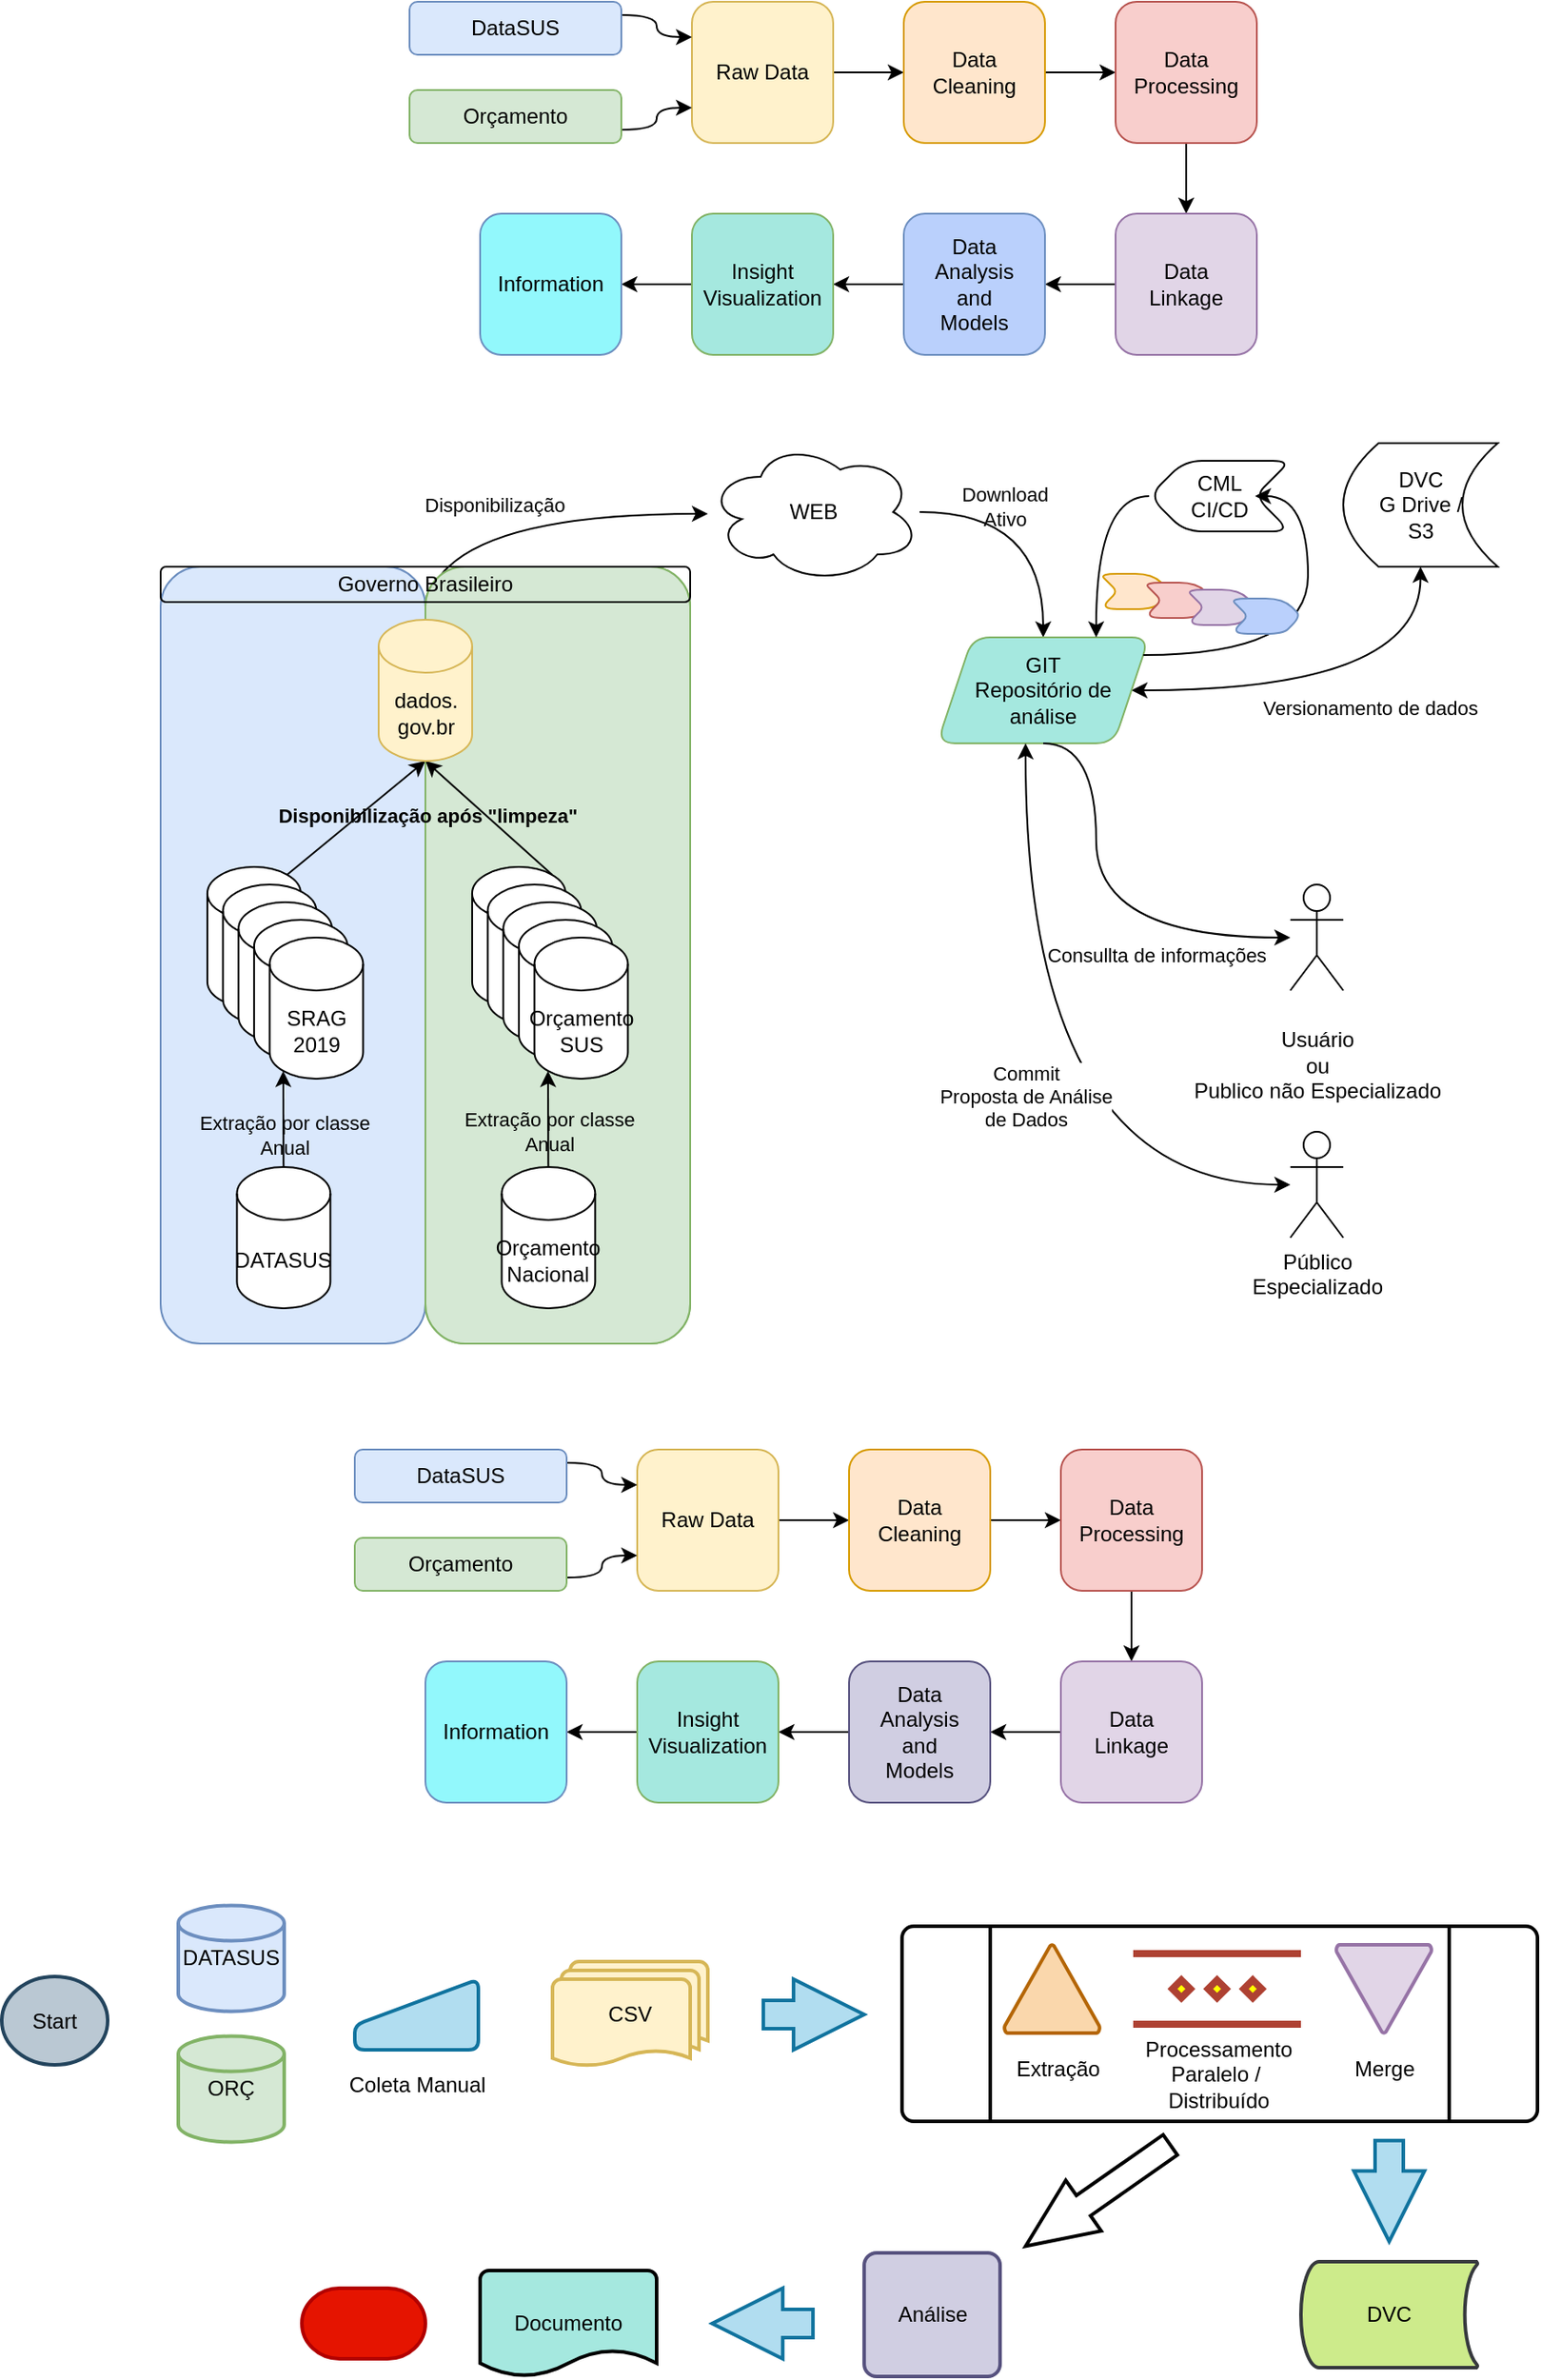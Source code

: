 <mxfile version="14.3.1" type="github">
  <diagram id="cR6eM57TjAWOwceu9IVB" name="Page-1">
    <mxGraphModel dx="1941" dy="727" grid="1" gridSize="10" guides="1" tooltips="1" connect="1" arrows="1" fold="1" page="1" pageScale="1" pageWidth="827" pageHeight="1169" math="0" shadow="0">
      <root>
        <mxCell id="0" />
        <mxCell id="1" parent="0" />
        <mxCell id="pJNdu7DWpGGxyWSst-UV-15" style="edgeStyle=orthogonalEdgeStyle;orthogonalLoop=1;jettySize=auto;html=1;exitX=1;exitY=0.5;exitDx=0;exitDy=0;entryX=0;entryY=0.5;entryDx=0;entryDy=0;curved=1;" parent="1" source="pJNdu7DWpGGxyWSst-UV-1" target="pJNdu7DWpGGxyWSst-UV-2" edge="1">
          <mxGeometry relative="1" as="geometry" />
        </mxCell>
        <mxCell id="pJNdu7DWpGGxyWSst-UV-1" value="Raw Data" style="whiteSpace=wrap;html=1;aspect=fixed;fillColor=#fff2cc;strokeColor=#d6b656;rounded=1;" parent="1" vertex="1">
          <mxGeometry x="341" y="40" width="80" height="80" as="geometry" />
        </mxCell>
        <mxCell id="pJNdu7DWpGGxyWSst-UV-16" style="edgeStyle=orthogonalEdgeStyle;orthogonalLoop=1;jettySize=auto;html=1;exitX=1;exitY=0.5;exitDx=0;exitDy=0;entryX=0;entryY=0.5;entryDx=0;entryDy=0;curved=1;" parent="1" source="pJNdu7DWpGGxyWSst-UV-2" target="pJNdu7DWpGGxyWSst-UV-3" edge="1">
          <mxGeometry relative="1" as="geometry" />
        </mxCell>
        <mxCell id="pJNdu7DWpGGxyWSst-UV-2" value="Data&lt;br&gt;Cleaning" style="whiteSpace=wrap;html=1;aspect=fixed;fillColor=#ffe6cc;strokeColor=#d79b00;rounded=1;" parent="1" vertex="1">
          <mxGeometry x="461" y="40" width="80" height="80" as="geometry" />
        </mxCell>
        <mxCell id="pJNdu7DWpGGxyWSst-UV-17" style="edgeStyle=orthogonalEdgeStyle;orthogonalLoop=1;jettySize=auto;html=1;exitX=0.5;exitY=1;exitDx=0;exitDy=0;entryX=0.5;entryY=0;entryDx=0;entryDy=0;curved=1;" parent="1" source="pJNdu7DWpGGxyWSst-UV-3" target="pJNdu7DWpGGxyWSst-UV-4" edge="1">
          <mxGeometry relative="1" as="geometry" />
        </mxCell>
        <mxCell id="pJNdu7DWpGGxyWSst-UV-3" value="Data&lt;br&gt;Processing" style="whiteSpace=wrap;html=1;aspect=fixed;fillColor=#f8cecc;strokeColor=#b85450;rounded=1;" parent="1" vertex="1">
          <mxGeometry x="581" y="40" width="80" height="80" as="geometry" />
        </mxCell>
        <mxCell id="pJNdu7DWpGGxyWSst-UV-18" style="edgeStyle=orthogonalEdgeStyle;orthogonalLoop=1;jettySize=auto;html=1;exitX=0;exitY=0.5;exitDx=0;exitDy=0;entryX=1;entryY=0.5;entryDx=0;entryDy=0;curved=1;" parent="1" source="pJNdu7DWpGGxyWSst-UV-4" target="pJNdu7DWpGGxyWSst-UV-5" edge="1">
          <mxGeometry relative="1" as="geometry" />
        </mxCell>
        <mxCell id="pJNdu7DWpGGxyWSst-UV-4" value="Data&lt;br&gt;Linkage" style="whiteSpace=wrap;html=1;aspect=fixed;fillColor=#e1d5e7;strokeColor=#9673a6;rounded=1;" parent="1" vertex="1">
          <mxGeometry x="581" y="160" width="80" height="80" as="geometry" />
        </mxCell>
        <mxCell id="pJNdu7DWpGGxyWSst-UV-19" style="edgeStyle=orthogonalEdgeStyle;orthogonalLoop=1;jettySize=auto;html=1;exitX=0;exitY=0.5;exitDx=0;exitDy=0;entryX=1;entryY=0.5;entryDx=0;entryDy=0;curved=1;" parent="1" source="pJNdu7DWpGGxyWSst-UV-5" target="pJNdu7DWpGGxyWSst-UV-6" edge="1">
          <mxGeometry relative="1" as="geometry" />
        </mxCell>
        <mxCell id="pJNdu7DWpGGxyWSst-UV-5" value="Data&lt;br&gt;Analysis&lt;br&gt;and&lt;br&gt;Models" style="whiteSpace=wrap;html=1;aspect=fixed;strokeColor=#6c8ebf;fillColor=#BAD0FC;rounded=1;" parent="1" vertex="1">
          <mxGeometry x="461" y="160" width="80" height="80" as="geometry" />
        </mxCell>
        <mxCell id="pJNdu7DWpGGxyWSst-UV-20" style="edgeStyle=orthogonalEdgeStyle;orthogonalLoop=1;jettySize=auto;html=1;exitX=0;exitY=0.5;exitDx=0;exitDy=0;entryX=1;entryY=0.5;entryDx=0;entryDy=0;curved=1;" parent="1" source="pJNdu7DWpGGxyWSst-UV-6" target="pJNdu7DWpGGxyWSst-UV-7" edge="1">
          <mxGeometry relative="1" as="geometry" />
        </mxCell>
        <mxCell id="pJNdu7DWpGGxyWSst-UV-6" value="Insight&lt;br&gt;Visualization" style="whiteSpace=wrap;html=1;aspect=fixed;strokeColor=#82b366;fillColor=#A5E8DF;rounded=1;" parent="1" vertex="1">
          <mxGeometry x="341" y="160" width="80" height="80" as="geometry" />
        </mxCell>
        <mxCell id="pJNdu7DWpGGxyWSst-UV-7" value="Information" style="whiteSpace=wrap;html=1;aspect=fixed;strokeColor=#6c8ebf;fillColor=#92F8FC;rounded=1;" parent="1" vertex="1">
          <mxGeometry x="221" y="160" width="80" height="80" as="geometry" />
        </mxCell>
        <mxCell id="pJNdu7DWpGGxyWSst-UV-11" style="edgeStyle=orthogonalEdgeStyle;orthogonalLoop=1;jettySize=auto;html=1;exitX=1;exitY=0.25;exitDx=0;exitDy=0;entryX=0;entryY=0.25;entryDx=0;entryDy=0;curved=1;" parent="1" source="pJNdu7DWpGGxyWSst-UV-8" target="pJNdu7DWpGGxyWSst-UV-1" edge="1">
          <mxGeometry relative="1" as="geometry" />
        </mxCell>
        <mxCell id="pJNdu7DWpGGxyWSst-UV-8" value="DataSUS" style="whiteSpace=wrap;html=1;fillColor=#dae8fc;strokeColor=#6c8ebf;rounded=1;" parent="1" vertex="1">
          <mxGeometry x="181" y="40" width="120" height="30" as="geometry" />
        </mxCell>
        <mxCell id="pJNdu7DWpGGxyWSst-UV-14" style="edgeStyle=orthogonalEdgeStyle;orthogonalLoop=1;jettySize=auto;html=1;exitX=1;exitY=0.75;exitDx=0;exitDy=0;entryX=0;entryY=0.75;entryDx=0;entryDy=0;curved=1;" parent="1" source="pJNdu7DWpGGxyWSst-UV-9" target="pJNdu7DWpGGxyWSst-UV-1" edge="1">
          <mxGeometry relative="1" as="geometry" />
        </mxCell>
        <mxCell id="pJNdu7DWpGGxyWSst-UV-9" value="Orçamento" style="whiteSpace=wrap;html=1;fillColor=#d5e8d4;strokeColor=#82b366;rounded=1;" parent="1" vertex="1">
          <mxGeometry x="181" y="90" width="120" height="30" as="geometry" />
        </mxCell>
        <mxCell id="KzeTMVzZflad72ISr7Ri-3" value="" style="edgeStyle=orthogonalEdgeStyle;orthogonalLoop=1;jettySize=auto;html=1;curved=1;" edge="1" parent="1" source="KzeTMVzZflad72ISr7Ri-1" target="KzeTMVzZflad72ISr7Ri-2">
          <mxGeometry relative="1" as="geometry">
            <Array as="points">
              <mxPoint x="190" y="330" />
            </Array>
          </mxGeometry>
        </mxCell>
        <mxCell id="KzeTMVzZflad72ISr7Ri-45" value="Disponibilização" style="edgeLabel;html=1;align=center;verticalAlign=middle;resizable=0;points=[];rounded=1;" vertex="1" connectable="0" parent="KzeTMVzZflad72ISr7Ri-3">
          <mxGeometry x="-0.105" y="5" relative="1" as="geometry">
            <mxPoint as="offset" />
          </mxGeometry>
        </mxCell>
        <mxCell id="KzeTMVzZflad72ISr7Ri-26" style="edgeStyle=orthogonalEdgeStyle;orthogonalLoop=1;jettySize=auto;html=1;curved=1;" edge="1" parent="1" source="KzeTMVzZflad72ISr7Ri-2" target="KzeTMVzZflad72ISr7Ri-25">
          <mxGeometry relative="1" as="geometry" />
        </mxCell>
        <mxCell id="KzeTMVzZflad72ISr7Ri-29" value="Download&lt;br&gt;Ativo" style="edgeLabel;html=1;align=center;verticalAlign=middle;resizable=0;points=[];labelBackgroundColor=none;rounded=1;" vertex="1" connectable="0" parent="KzeTMVzZflad72ISr7Ri-26">
          <mxGeometry x="-0.325" y="3" relative="1" as="geometry">
            <mxPoint as="offset" />
          </mxGeometry>
        </mxCell>
        <mxCell id="KzeTMVzZflad72ISr7Ri-2" value="WEB" style="ellipse;shape=cloud;whiteSpace=wrap;html=1;rounded=1;" vertex="1" parent="1">
          <mxGeometry x="350" y="289" width="120" height="80" as="geometry" />
        </mxCell>
        <mxCell id="KzeTMVzZflad72ISr7Ri-24" value="DVC&lt;br&gt;G Drive /&lt;br&gt;S3" style="shape=dataStorage;whiteSpace=wrap;html=1;fixedSize=1;strokeColor=#000000;fillColor=none;rounded=1;" vertex="1" parent="1">
          <mxGeometry x="710" y="290" width="87.5" height="70" as="geometry" />
        </mxCell>
        <mxCell id="KzeTMVzZflad72ISr7Ri-27" style="edgeStyle=orthogonalEdgeStyle;orthogonalLoop=1;jettySize=auto;html=1;entryX=0.5;entryY=1;entryDx=0;entryDy=0;startArrow=classic;startFill=1;curved=1;" edge="1" parent="1" source="KzeTMVzZflad72ISr7Ri-25" target="KzeTMVzZflad72ISr7Ri-24">
          <mxGeometry relative="1" as="geometry" />
        </mxCell>
        <mxCell id="KzeTMVzZflad72ISr7Ri-28" value="Versionamento de dados" style="edgeLabel;html=1;align=center;verticalAlign=middle;resizable=0;points=[];rounded=1;" vertex="1" connectable="0" parent="KzeTMVzZflad72ISr7Ri-27">
          <mxGeometry x="-0.043" y="3" relative="1" as="geometry">
            <mxPoint x="23" y="13" as="offset" />
          </mxGeometry>
        </mxCell>
        <mxCell id="KzeTMVzZflad72ISr7Ri-25" value="GIT&lt;br&gt;Repositório de análise" style="shape=parallelogram;perimeter=parallelogramPerimeter;whiteSpace=wrap;html=1;fixedSize=1;strokeColor=#82B366;fillColor=#A5E8DF;rounded=1;" vertex="1" parent="1">
          <mxGeometry x="480" y="400" width="120" height="60" as="geometry" />
        </mxCell>
        <mxCell id="KzeTMVzZflad72ISr7Ri-32" value="Consullta de informações" style="edgeStyle=orthogonalEdgeStyle;orthogonalLoop=1;jettySize=auto;html=1;entryX=0.5;entryY=1;entryDx=0;entryDy=0;startArrow=classic;startFill=1;endArrow=none;endFill=0;curved=1;" edge="1" parent="1" source="KzeTMVzZflad72ISr7Ri-30" target="KzeTMVzZflad72ISr7Ri-25">
          <mxGeometry x="-0.391" y="10" relative="1" as="geometry">
            <Array as="points">
              <mxPoint x="570" y="570" />
              <mxPoint x="570" y="460" />
            </Array>
            <mxPoint as="offset" />
          </mxGeometry>
        </mxCell>
        <mxCell id="KzeTMVzZflad72ISr7Ri-30" value="&lt;br&gt;Usuário&lt;br&gt;ou&lt;br&gt;Publico não Especializado" style="shape=umlActor;verticalLabelPosition=bottom;verticalAlign=top;html=1;outlineConnect=0;strokeColor=#000000;fillColor=none;rounded=1;" vertex="1" parent="1">
          <mxGeometry x="680" y="540" width="30" height="60" as="geometry" />
        </mxCell>
        <mxCell id="KzeTMVzZflad72ISr7Ri-35" value="Commit&lt;br&gt;Proposta de Análise&lt;br&gt;de Dados" style="edgeStyle=orthogonalEdgeStyle;orthogonalLoop=1;jettySize=auto;html=1;startArrow=classic;startFill=1;curved=1;" edge="1" parent="1" source="KzeTMVzZflad72ISr7Ri-31" target="KzeTMVzZflad72ISr7Ri-25">
          <mxGeometry relative="1" as="geometry">
            <Array as="points">
              <mxPoint x="530" y="710" />
            </Array>
          </mxGeometry>
        </mxCell>
        <mxCell id="KzeTMVzZflad72ISr7Ri-31" value="Público&lt;br&gt;Especializado" style="shape=umlActor;verticalLabelPosition=bottom;verticalAlign=top;html=1;outlineConnect=0;strokeColor=#000000;fillColor=none;rounded=1;" vertex="1" parent="1">
          <mxGeometry x="680" y="680" width="30" height="60" as="geometry" />
        </mxCell>
        <mxCell id="KzeTMVzZflad72ISr7Ri-37" style="edgeStyle=orthogonalEdgeStyle;orthogonalLoop=1;jettySize=auto;html=1;entryX=0.75;entryY=0;entryDx=0;entryDy=0;startArrow=none;startFill=0;curved=1;" edge="1" parent="1" source="KzeTMVzZflad72ISr7Ri-38" target="KzeTMVzZflad72ISr7Ri-25">
          <mxGeometry relative="1" as="geometry">
            <Array as="points">
              <mxPoint x="570" y="320" />
            </Array>
          </mxGeometry>
        </mxCell>
        <mxCell id="KzeTMVzZflad72ISr7Ri-38" value="CML&lt;br&gt;CI/CD" style="shape=step;perimeter=stepPerimeter;whiteSpace=wrap;html=1;fixedSize=1;strokeColor=#000000;fillColor=none;flipH=1;rounded=1;" vertex="1" parent="1">
          <mxGeometry x="600" y="300" width="80" height="40" as="geometry" />
        </mxCell>
        <mxCell id="KzeTMVzZflad72ISr7Ri-39" style="edgeStyle=orthogonalEdgeStyle;orthogonalLoop=1;jettySize=auto;html=1;startArrow=none;startFill=0;entryX=1;entryY=0.5;entryDx=0;entryDy=0;curved=1;" edge="1" parent="1" source="KzeTMVzZflad72ISr7Ri-25" target="KzeTMVzZflad72ISr7Ri-38">
          <mxGeometry relative="1" as="geometry">
            <mxPoint x="596.667" y="410" as="sourcePoint" />
            <mxPoint x="680" y="320" as="targetPoint" />
            <Array as="points">
              <mxPoint x="690" y="410" />
              <mxPoint x="690" y="320" />
            </Array>
          </mxGeometry>
        </mxCell>
        <mxCell id="KzeTMVzZflad72ISr7Ri-40" value="" style="shape=step;perimeter=stepPerimeter;whiteSpace=wrap;html=1;fixedSize=1;strokeColor=#d79b00;fillColor=#ffe6cc;size=10;rounded=1;" vertex="1" parent="1">
          <mxGeometry x="572" y="364" width="40" height="20" as="geometry" />
        </mxCell>
        <mxCell id="KzeTMVzZflad72ISr7Ri-42" value="" style="shape=step;perimeter=stepPerimeter;whiteSpace=wrap;html=1;fixedSize=1;strokeColor=#b85450;fillColor=#f8cecc;size=10;rounded=1;" vertex="1" parent="1">
          <mxGeometry x="597" y="369" width="40" height="20" as="geometry" />
        </mxCell>
        <mxCell id="KzeTMVzZflad72ISr7Ri-43" value="" style="shape=step;perimeter=stepPerimeter;whiteSpace=wrap;html=1;fixedSize=1;strokeColor=#9673a6;fillColor=#e1d5e7;size=10;rounded=1;" vertex="1" parent="1">
          <mxGeometry x="621" y="373" width="40" height="20" as="geometry" />
        </mxCell>
        <mxCell id="KzeTMVzZflad72ISr7Ri-44" value="" style="shape=step;perimeter=stepPerimeter;whiteSpace=wrap;html=1;fixedSize=1;size=10;strokeColor=#6C8EBF;fillColor=#BAD0FC;rounded=1;" vertex="1" parent="1">
          <mxGeometry x="646" y="378" width="40" height="20" as="geometry" />
        </mxCell>
        <mxCell id="KzeTMVzZflad72ISr7Ri-75" value="" style="group;rounded=1;" vertex="1" connectable="0" parent="1">
          <mxGeometry x="40" y="360" width="300" height="440" as="geometry" />
        </mxCell>
        <mxCell id="KzeTMVzZflad72ISr7Ri-22" value="" style="whiteSpace=wrap;html=1;fillColor=#dae8fc;strokeColor=#6c8ebf;rounded=1;" vertex="1" parent="KzeTMVzZflad72ISr7Ri-75">
          <mxGeometry width="150" height="440" as="geometry" />
        </mxCell>
        <mxCell id="KzeTMVzZflad72ISr7Ri-6" value="DATASUS" style="shape=cylinder3;whiteSpace=wrap;html=1;boundedLbl=1;backgroundOutline=1;size=15;rounded=1;" vertex="1" parent="KzeTMVzZflad72ISr7Ri-75">
          <mxGeometry x="43.235" y="340" width="52.941" height="80" as="geometry" />
        </mxCell>
        <mxCell id="KzeTMVzZflad72ISr7Ri-15" value="" style="group;rounded=1;" vertex="1" connectable="0" parent="KzeTMVzZflad72ISr7Ri-75">
          <mxGeometry x="26.471" y="170" width="88.235" height="120" as="geometry" />
        </mxCell>
        <mxCell id="KzeTMVzZflad72ISr7Ri-4" value="SARG" style="shape=cylinder3;whiteSpace=wrap;html=1;boundedLbl=1;backgroundOutline=1;size=15;rounded=1;" vertex="1" parent="KzeTMVzZflad72ISr7Ri-15">
          <mxGeometry width="52.941" height="80" as="geometry" />
        </mxCell>
        <mxCell id="KzeTMVzZflad72ISr7Ri-8" value="SARG" style="shape=cylinder3;whiteSpace=wrap;html=1;boundedLbl=1;backgroundOutline=1;size=15;rounded=1;" vertex="1" parent="KzeTMVzZflad72ISr7Ri-15">
          <mxGeometry x="8.824" y="10" width="52.941" height="80" as="geometry" />
        </mxCell>
        <mxCell id="KzeTMVzZflad72ISr7Ri-9" value="SARG" style="shape=cylinder3;whiteSpace=wrap;html=1;boundedLbl=1;backgroundOutline=1;size=15;rounded=1;" vertex="1" parent="KzeTMVzZflad72ISr7Ri-15">
          <mxGeometry x="17.647" y="20" width="52.941" height="80" as="geometry" />
        </mxCell>
        <mxCell id="KzeTMVzZflad72ISr7Ri-10" value="SARG" style="shape=cylinder3;whiteSpace=wrap;html=1;boundedLbl=1;backgroundOutline=1;size=15;rounded=1;" vertex="1" parent="KzeTMVzZflad72ISr7Ri-15">
          <mxGeometry x="26.471" y="30" width="52.941" height="80" as="geometry" />
        </mxCell>
        <mxCell id="KzeTMVzZflad72ISr7Ri-11" value="SRAG&lt;br&gt;2019" style="shape=cylinder3;whiteSpace=wrap;html=1;boundedLbl=1;backgroundOutline=1;size=15;rounded=1;" vertex="1" parent="KzeTMVzZflad72ISr7Ri-15">
          <mxGeometry x="35.294" y="40" width="52.941" height="80" as="geometry" />
        </mxCell>
        <mxCell id="KzeTMVzZflad72ISr7Ri-19" style="edgeStyle=orthogonalEdgeStyle;orthogonalLoop=1;jettySize=auto;html=1;entryX=0.145;entryY=1;entryDx=0;entryDy=-4.35;entryPerimeter=0;curved=1;" edge="1" parent="KzeTMVzZflad72ISr7Ri-75" source="KzeTMVzZflad72ISr7Ri-6" target="KzeTMVzZflad72ISr7Ri-11">
          <mxGeometry relative="1" as="geometry" />
        </mxCell>
        <mxCell id="KzeTMVzZflad72ISr7Ri-20" value="Extração por classe&lt;br&gt;Anual" style="edgeLabel;html=1;align=center;verticalAlign=middle;resizable=0;points=[];labelBackgroundColor=none;rounded=1;" vertex="1" connectable="0" parent="KzeTMVzZflad72ISr7Ri-19">
          <mxGeometry x="0.102" relative="1" as="geometry">
            <mxPoint x="0.3" y="11.53" as="offset" />
          </mxGeometry>
        </mxCell>
        <mxCell id="KzeTMVzZflad72ISr7Ri-17" value="" style="endArrow=classic;html=1;entryX=0.5;entryY=1;entryDx=0;entryDy=0;entryPerimeter=0;exitX=0.855;exitY=0;exitDx=0;exitDy=4.35;exitPerimeter=0;curved=1;" edge="1" parent="KzeTMVzZflad72ISr7Ri-75" source="KzeTMVzZflad72ISr7Ri-4" target="KzeTMVzZflad72ISr7Ri-1">
          <mxGeometry width="50" height="50" relative="1" as="geometry">
            <mxPoint x="132.353" y="150" as="sourcePoint" />
            <mxPoint x="114.706" y="120" as="targetPoint" />
          </mxGeometry>
        </mxCell>
        <mxCell id="KzeTMVzZflad72ISr7Ri-74" value="" style="group;fillColor=#d5e8d4;strokeColor=#82b366;rounded=1;" vertex="1" connectable="0" parent="KzeTMVzZflad72ISr7Ri-75">
          <mxGeometry x="150" width="150" height="440" as="geometry" />
        </mxCell>
        <mxCell id="KzeTMVzZflad72ISr7Ri-60" value="" style="whiteSpace=wrap;html=1;fillColor=#d5e8d4;strokeColor=#82b366;rounded=1;" vertex="1" parent="KzeTMVzZflad72ISr7Ri-74">
          <mxGeometry width="150" height="440" as="geometry" />
        </mxCell>
        <mxCell id="KzeTMVzZflad72ISr7Ri-64" value="Orçamento&lt;br&gt;Nacional" style="shape=cylinder3;whiteSpace=wrap;html=1;boundedLbl=1;backgroundOutline=1;size=15;rounded=1;" vertex="1" parent="KzeTMVzZflad72ISr7Ri-74">
          <mxGeometry x="43.235" y="340" width="52.941" height="80" as="geometry" />
        </mxCell>
        <mxCell id="KzeTMVzZflad72ISr7Ri-65" value="" style="group;rounded=1;" vertex="1" connectable="0" parent="KzeTMVzZflad72ISr7Ri-74">
          <mxGeometry x="26.471" y="170" width="88.235" height="120" as="geometry" />
        </mxCell>
        <mxCell id="KzeTMVzZflad72ISr7Ri-66" value="SARG" style="shape=cylinder3;whiteSpace=wrap;html=1;boundedLbl=1;backgroundOutline=1;size=15;rounded=1;" vertex="1" parent="KzeTMVzZflad72ISr7Ri-65">
          <mxGeometry width="52.941" height="80" as="geometry" />
        </mxCell>
        <mxCell id="KzeTMVzZflad72ISr7Ri-67" value="SARG" style="shape=cylinder3;whiteSpace=wrap;html=1;boundedLbl=1;backgroundOutline=1;size=15;rounded=1;" vertex="1" parent="KzeTMVzZflad72ISr7Ri-65">
          <mxGeometry x="8.824" y="10" width="52.941" height="80" as="geometry" />
        </mxCell>
        <mxCell id="KzeTMVzZflad72ISr7Ri-68" value="SARG" style="shape=cylinder3;whiteSpace=wrap;html=1;boundedLbl=1;backgroundOutline=1;size=15;rounded=1;" vertex="1" parent="KzeTMVzZflad72ISr7Ri-65">
          <mxGeometry x="17.647" y="20" width="52.941" height="80" as="geometry" />
        </mxCell>
        <mxCell id="KzeTMVzZflad72ISr7Ri-69" value="SARG" style="shape=cylinder3;whiteSpace=wrap;html=1;boundedLbl=1;backgroundOutline=1;size=15;rounded=1;" vertex="1" parent="KzeTMVzZflad72ISr7Ri-65">
          <mxGeometry x="26.471" y="30" width="52.941" height="80" as="geometry" />
        </mxCell>
        <mxCell id="KzeTMVzZflad72ISr7Ri-70" value="Orçamento&lt;br&gt;SUS" style="shape=cylinder3;whiteSpace=wrap;html=1;boundedLbl=1;backgroundOutline=1;size=15;rounded=1;" vertex="1" parent="KzeTMVzZflad72ISr7Ri-65">
          <mxGeometry x="35.294" y="40" width="52.941" height="80" as="geometry" />
        </mxCell>
        <mxCell id="KzeTMVzZflad72ISr7Ri-62" style="edgeStyle=orthogonalEdgeStyle;orthogonalLoop=1;jettySize=auto;html=1;entryX=0.145;entryY=1;entryDx=0;entryDy=-4.35;entryPerimeter=0;curved=1;" edge="1" parent="KzeTMVzZflad72ISr7Ri-74" source="KzeTMVzZflad72ISr7Ri-64" target="KzeTMVzZflad72ISr7Ri-70">
          <mxGeometry relative="1" as="geometry" />
        </mxCell>
        <mxCell id="KzeTMVzZflad72ISr7Ri-63" value="Extração por classe&lt;br&gt;Anual" style="edgeLabel;html=1;align=center;verticalAlign=middle;resizable=0;points=[];labelBackgroundColor=none;rounded=1;" vertex="1" connectable="0" parent="KzeTMVzZflad72ISr7Ri-62">
          <mxGeometry x="0.102" relative="1" as="geometry">
            <mxPoint x="0.33" y="9.67" as="offset" />
          </mxGeometry>
        </mxCell>
        <mxCell id="KzeTMVzZflad72ISr7Ri-71" value="" style="endArrow=classic;html=1;entryX=0.5;entryY=1;entryDx=0;entryDy=0;entryPerimeter=0;exitX=0.855;exitY=0;exitDx=0;exitDy=4.35;exitPerimeter=0;curved=1;" edge="1" parent="KzeTMVzZflad72ISr7Ri-74" source="KzeTMVzZflad72ISr7Ri-66" target="KzeTMVzZflad72ISr7Ri-1">
          <mxGeometry width="50" height="50" relative="1" as="geometry">
            <mxPoint x="132.353" y="150" as="sourcePoint" />
            <mxPoint x="70.588" y="110" as="targetPoint" />
          </mxGeometry>
        </mxCell>
        <mxCell id="KzeTMVzZflad72ISr7Ri-76" value="&lt;span style=&quot;&quot;&gt;Disponibilização após &quot;limpeza&quot;&lt;/span&gt;" style="edgeLabel;html=1;align=center;verticalAlign=middle;resizable=0;points=[];labelBackgroundColor=none;fontStyle=1;rounded=1;" vertex="1" connectable="0" parent="KzeTMVzZflad72ISr7Ri-71">
          <mxGeometry x="0.084" y="2" relative="1" as="geometry">
            <mxPoint x="-31.32" y="-0.78" as="offset" />
          </mxGeometry>
        </mxCell>
        <mxCell id="KzeTMVzZflad72ISr7Ri-1" value="dados.&lt;br&gt;gov.br" style="shape=cylinder3;whiteSpace=wrap;html=1;boundedLbl=1;backgroundOutline=1;size=15;fillColor=#fff2cc;strokeColor=#d6b656;rounded=1;" vertex="1" parent="KzeTMVzZflad72ISr7Ri-74">
          <mxGeometry x="-26.471" y="30" width="52.941" height="80" as="geometry" />
        </mxCell>
        <mxCell id="KzeTMVzZflad72ISr7Ri-23" value="Governo Brasileiro" style="text;html=1;fillColor=none;align=center;verticalAlign=middle;whiteSpace=wrap;strokeColor=#000000;rounded=1;" vertex="1" parent="KzeTMVzZflad72ISr7Ri-75">
          <mxGeometry width="300" height="20" as="geometry" />
        </mxCell>
        <mxCell id="KzeTMVzZflad72ISr7Ri-77" style="edgeStyle=orthogonalEdgeStyle;orthogonalLoop=1;jettySize=auto;html=1;exitX=1;exitY=0.5;exitDx=0;exitDy=0;entryX=0;entryY=0.5;entryDx=0;entryDy=0;curved=1;" edge="1" parent="1" source="KzeTMVzZflad72ISr7Ri-78" target="KzeTMVzZflad72ISr7Ri-80">
          <mxGeometry relative="1" as="geometry" />
        </mxCell>
        <mxCell id="KzeTMVzZflad72ISr7Ri-78" value="Raw Data" style="whiteSpace=wrap;html=1;aspect=fixed;fillColor=#fff2cc;strokeColor=#d6b656;rounded=1;" vertex="1" parent="1">
          <mxGeometry x="310" y="860" width="80" height="80" as="geometry" />
        </mxCell>
        <mxCell id="KzeTMVzZflad72ISr7Ri-79" style="edgeStyle=orthogonalEdgeStyle;orthogonalLoop=1;jettySize=auto;html=1;exitX=1;exitY=0.5;exitDx=0;exitDy=0;entryX=0;entryY=0.5;entryDx=0;entryDy=0;curved=1;" edge="1" parent="1" source="KzeTMVzZflad72ISr7Ri-80" target="KzeTMVzZflad72ISr7Ri-82">
          <mxGeometry relative="1" as="geometry" />
        </mxCell>
        <mxCell id="KzeTMVzZflad72ISr7Ri-80" value="Data&lt;br&gt;Cleaning" style="whiteSpace=wrap;html=1;aspect=fixed;fillColor=#ffe6cc;strokeColor=#d79b00;rounded=1;" vertex="1" parent="1">
          <mxGeometry x="430" y="860" width="80" height="80" as="geometry" />
        </mxCell>
        <mxCell id="KzeTMVzZflad72ISr7Ri-81" style="edgeStyle=orthogonalEdgeStyle;orthogonalLoop=1;jettySize=auto;html=1;exitX=0.5;exitY=1;exitDx=0;exitDy=0;entryX=0.5;entryY=0;entryDx=0;entryDy=0;curved=1;" edge="1" parent="1" source="KzeTMVzZflad72ISr7Ri-82" target="KzeTMVzZflad72ISr7Ri-84">
          <mxGeometry relative="1" as="geometry" />
        </mxCell>
        <mxCell id="KzeTMVzZflad72ISr7Ri-82" value="Data&lt;br&gt;Processing" style="whiteSpace=wrap;html=1;aspect=fixed;fillColor=#f8cecc;strokeColor=#b85450;rounded=1;" vertex="1" parent="1">
          <mxGeometry x="550" y="860" width="80" height="80" as="geometry" />
        </mxCell>
        <mxCell id="KzeTMVzZflad72ISr7Ri-83" style="edgeStyle=orthogonalEdgeStyle;orthogonalLoop=1;jettySize=auto;html=1;exitX=0;exitY=0.5;exitDx=0;exitDy=0;entryX=1;entryY=0.5;entryDx=0;entryDy=0;curved=1;" edge="1" parent="1" source="KzeTMVzZflad72ISr7Ri-84" target="KzeTMVzZflad72ISr7Ri-86">
          <mxGeometry relative="1" as="geometry" />
        </mxCell>
        <mxCell id="KzeTMVzZflad72ISr7Ri-84" value="Data&lt;br&gt;Linkage" style="whiteSpace=wrap;html=1;aspect=fixed;fillColor=#e1d5e7;strokeColor=#9673a6;rounded=1;" vertex="1" parent="1">
          <mxGeometry x="550" y="980" width="80" height="80" as="geometry" />
        </mxCell>
        <mxCell id="KzeTMVzZflad72ISr7Ri-85" style="edgeStyle=orthogonalEdgeStyle;orthogonalLoop=1;jettySize=auto;html=1;exitX=0;exitY=0.5;exitDx=0;exitDy=0;entryX=1;entryY=0.5;entryDx=0;entryDy=0;curved=1;" edge="1" parent="1" source="KzeTMVzZflad72ISr7Ri-86" target="KzeTMVzZflad72ISr7Ri-88">
          <mxGeometry relative="1" as="geometry" />
        </mxCell>
        <mxCell id="KzeTMVzZflad72ISr7Ri-86" value="Data&lt;br&gt;Analysis&lt;br&gt;and&lt;br&gt;Models" style="whiteSpace=wrap;html=1;aspect=fixed;strokeColor=#56517e;fillColor=#d0cee2;rounded=1;" vertex="1" parent="1">
          <mxGeometry x="430" y="980" width="80" height="80" as="geometry" />
        </mxCell>
        <mxCell id="KzeTMVzZflad72ISr7Ri-87" style="edgeStyle=orthogonalEdgeStyle;orthogonalLoop=1;jettySize=auto;html=1;exitX=0;exitY=0.5;exitDx=0;exitDy=0;entryX=1;entryY=0.5;entryDx=0;entryDy=0;curved=1;" edge="1" parent="1" source="KzeTMVzZflad72ISr7Ri-88" target="KzeTMVzZflad72ISr7Ri-89">
          <mxGeometry relative="1" as="geometry" />
        </mxCell>
        <mxCell id="KzeTMVzZflad72ISr7Ri-88" value="Insight&lt;br&gt;Visualization" style="whiteSpace=wrap;html=1;aspect=fixed;strokeColor=#82b366;fillColor=#A5E8DF;rounded=1;" vertex="1" parent="1">
          <mxGeometry x="310" y="980" width="80" height="80" as="geometry" />
        </mxCell>
        <mxCell id="KzeTMVzZflad72ISr7Ri-89" value="Information" style="whiteSpace=wrap;html=1;aspect=fixed;strokeColor=#6c8ebf;fillColor=#92F8FC;rounded=1;" vertex="1" parent="1">
          <mxGeometry x="190" y="980" width="80" height="80" as="geometry" />
        </mxCell>
        <mxCell id="KzeTMVzZflad72ISr7Ri-90" style="edgeStyle=orthogonalEdgeStyle;orthogonalLoop=1;jettySize=auto;html=1;exitX=1;exitY=0.25;exitDx=0;exitDy=0;entryX=0;entryY=0.25;entryDx=0;entryDy=0;curved=1;" edge="1" parent="1" source="KzeTMVzZflad72ISr7Ri-91" target="KzeTMVzZflad72ISr7Ri-78">
          <mxGeometry relative="1" as="geometry" />
        </mxCell>
        <mxCell id="KzeTMVzZflad72ISr7Ri-91" value="DataSUS" style="whiteSpace=wrap;html=1;fillColor=#dae8fc;strokeColor=#6c8ebf;rounded=1;" vertex="1" parent="1">
          <mxGeometry x="150" y="860" width="120" height="30" as="geometry" />
        </mxCell>
        <mxCell id="KzeTMVzZflad72ISr7Ri-92" style="edgeStyle=orthogonalEdgeStyle;orthogonalLoop=1;jettySize=auto;html=1;exitX=1;exitY=0.75;exitDx=0;exitDy=0;entryX=0;entryY=0.75;entryDx=0;entryDy=0;curved=1;" edge="1" parent="1" source="KzeTMVzZflad72ISr7Ri-93" target="KzeTMVzZflad72ISr7Ri-78">
          <mxGeometry relative="1" as="geometry" />
        </mxCell>
        <mxCell id="KzeTMVzZflad72ISr7Ri-93" value="Orçamento" style="whiteSpace=wrap;html=1;fillColor=#d5e8d4;strokeColor=#82b366;rounded=1;" vertex="1" parent="1">
          <mxGeometry x="150" y="910" width="120" height="30" as="geometry" />
        </mxCell>
        <mxCell id="KzeTMVzZflad72ISr7Ri-94" value="DATASUS" style="strokeWidth=2;html=1;shape=mxgraph.flowchart.database;whiteSpace=wrap;labelBackgroundColor=none;fillColor=#dae8fc;strokeColor=#6c8ebf;rounded=1;" vertex="1" parent="1">
          <mxGeometry x="50" y="1118.25" width="60" height="60" as="geometry" />
        </mxCell>
        <mxCell id="KzeTMVzZflad72ISr7Ri-95" value="ORÇ" style="strokeWidth=2;html=1;shape=mxgraph.flowchart.database;whiteSpace=wrap;labelBackgroundColor=none;fillColor=#d5e8d4;strokeColor=#82b366;rounded=1;" vertex="1" parent="1">
          <mxGeometry x="50" y="1192.25" width="60" height="60" as="geometry" />
        </mxCell>
        <mxCell id="KzeTMVzZflad72ISr7Ri-96" value="CSV" style="strokeWidth=2;html=1;shape=mxgraph.flowchart.multi-document;whiteSpace=wrap;labelBackgroundColor=none;fillColor=#fff2cc;strokeColor=#d6b656;rounded=1;" vertex="1" parent="1">
          <mxGeometry x="262" y="1150" width="88" height="60" as="geometry" />
        </mxCell>
        <mxCell id="KzeTMVzZflad72ISr7Ri-97" value="" style="verticalLabelPosition=bottom;verticalAlign=top;html=1;strokeWidth=2;shape=mxgraph.arrows2.arrow;dy=0.6;dx=40;notch=0;labelBackgroundColor=none;fillColor=#b1ddf0;strokeColor=#10739e;rounded=1;" vertex="1" parent="1">
          <mxGeometry x="381.43" y="1160" width="57.14" height="40" as="geometry" />
        </mxCell>
        <mxCell id="KzeTMVzZflad72ISr7Ri-100" value="" style="html=1;strokeWidth=2;shape=manualInput;whiteSpace=wrap;size=26;arcSize=11;labelBackgroundColor=none;fillColor=#b1ddf0;strokeColor=#10739e;rounded=1;" vertex="1" parent="1">
          <mxGeometry x="150" y="1160" width="70" height="40" as="geometry" />
        </mxCell>
        <mxCell id="KzeTMVzZflad72ISr7Ri-102" value="Coleta Manual" style="text;html=1;align=center;verticalAlign=middle;resizable=0;points=[];autosize=1;fontColor=#000000;rounded=1;" vertex="1" parent="1">
          <mxGeometry x="140" y="1210" width="90" height="20" as="geometry" />
        </mxCell>
        <mxCell id="KzeTMVzZflad72ISr7Ri-105" value="Start" style="strokeWidth=2;html=1;shape=mxgraph.flowchart.start_1;whiteSpace=wrap;labelBackgroundColor=none;fillColor=#bac8d3;rounded=1;strokeColor=#23445d;" vertex="1" parent="1">
          <mxGeometry x="-50" y="1158.5" width="60" height="50" as="geometry" />
        </mxCell>
        <mxCell id="KzeTMVzZflad72ISr7Ri-107" value="" style="group;rounded=1;strokeWidth=2;" vertex="1" connectable="0" parent="1">
          <mxGeometry x="460" y="1130" width="360" height="110.5" as="geometry" />
        </mxCell>
        <mxCell id="KzeTMVzZflad72ISr7Ri-106" value="" style="verticalLabelPosition=bottom;verticalAlign=top;html=1;shape=process;whiteSpace=wrap;size=0.14;arcSize=6;labelBackgroundColor=none;rounded=1;strokeWidth=2;" vertex="1" parent="KzeTMVzZflad72ISr7Ri-107">
          <mxGeometry width="360" height="110.5" as="geometry" />
        </mxCell>
        <mxCell id="KzeTMVzZflad72ISr7Ri-98" value="" style="strokeWidth=2;html=1;shape=mxgraph.flowchart.merge_or_storage;whiteSpace=wrap;labelBackgroundColor=none;fillColor=#e1d5e7;strokeColor=#9673a6;rounded=1;" vertex="1" parent="KzeTMVzZflad72ISr7Ri-107">
          <mxGeometry x="246" y="10.5" width="54" height="50" as="geometry" />
        </mxCell>
        <mxCell id="KzeTMVzZflad72ISr7Ri-99" value="" style="strokeWidth=2;html=1;shape=mxgraph.flowchart.extract_or_measurement;whiteSpace=wrap;labelBackgroundColor=none;fillColor=#fad7ac;strokeColor=#b46504;rounded=1;" vertex="1" parent="KzeTMVzZflad72ISr7Ri-107">
          <mxGeometry x="58" y="10.5" width="54" height="50" as="geometry" />
        </mxCell>
        <mxCell id="KzeTMVzZflad72ISr7Ri-101" value="Extração" style="text;html=1;align=center;verticalAlign=middle;resizable=0;points=[];autosize=1;fontColor=#000000;rounded=1;" vertex="1" parent="KzeTMVzZflad72ISr7Ri-107">
          <mxGeometry x="58" y="70.5" width="60" height="20" as="geometry" />
        </mxCell>
        <mxCell id="KzeTMVzZflad72ISr7Ri-103" value="Processamento&lt;br&gt;Paralelo /&amp;nbsp;&lt;br&gt;Distribuído" style="verticalLabelPosition=bottom;verticalAlign=top;html=1;shape=mxgraph.flowchart.parallel_mode;pointerEvents=1;labelBackgroundColor=none;strokeColor=#ae4132;fillColor=#fad9d5;strokeWidth=4;rounded=1;" vertex="1" parent="KzeTMVzZflad72ISr7Ri-107">
          <mxGeometry x="131" y="15.5" width="95" height="40" as="geometry" />
        </mxCell>
        <mxCell id="KzeTMVzZflad72ISr7Ri-104" value="Merge" style="text;html=1;align=center;verticalAlign=middle;resizable=0;points=[];autosize=1;fontColor=#000000;rounded=1;" vertex="1" parent="KzeTMVzZflad72ISr7Ri-107">
          <mxGeometry x="248" y="70.5" width="50" height="20" as="geometry" />
        </mxCell>
        <mxCell id="KzeTMVzZflad72ISr7Ri-109" value="" style="verticalLabelPosition=bottom;verticalAlign=top;html=1;strokeWidth=2;shape=mxgraph.arrows2.arrow;dy=0.6;dx=40;notch=0;labelBackgroundColor=none;fillColor=#b1ddf0;strokeColor=#10739e;rounded=1;rotation=90;" vertex="1" parent="1">
          <mxGeometry x="707.43" y="1260" width="57.14" height="40" as="geometry" />
        </mxCell>
        <mxCell id="KzeTMVzZflad72ISr7Ri-110" value="Análise" style="rounded=1;whiteSpace=wrap;html=1;absoluteArcSize=1;arcSize=14;strokeWidth=2;labelBackgroundColor=none;fillColor=#d0cee2;strokeColor=#56517e;" vertex="1" parent="1">
          <mxGeometry x="438.57" y="1315" width="77" height="70" as="geometry" />
        </mxCell>
        <mxCell id="KzeTMVzZflad72ISr7Ri-111" value="DVC" style="strokeWidth=2;html=1;shape=mxgraph.flowchart.stored_data;whiteSpace=wrap;rounded=1;labelBackgroundColor=none;fillColor=#cdeb8b;strokeColor=#36393d;" vertex="1" parent="1">
          <mxGeometry x="686" y="1320" width="100" height="60" as="geometry" />
        </mxCell>
        <mxCell id="KzeTMVzZflad72ISr7Ri-112" value="" style="verticalLabelPosition=bottom;verticalAlign=top;html=1;strokeWidth=2;shape=mxgraph.arrows2.arrow;dy=0.6;dx=40;notch=0;rounded=1;labelBackgroundColor=none;rotation=-215;" vertex="1" parent="1">
          <mxGeometry x="521" y="1265" width="100" height="35" as="geometry" />
        </mxCell>
        <mxCell id="KzeTMVzZflad72ISr7Ri-113" value="Documento" style="strokeWidth=2;html=1;shape=mxgraph.flowchart.document2;whiteSpace=wrap;size=0.25;rounded=1;labelBackgroundColor=none;fillColor=#A5E8DF;fontColor=#000000;" vertex="1" parent="1">
          <mxGeometry x="221" y="1325" width="100" height="60" as="geometry" />
        </mxCell>
        <mxCell id="KzeTMVzZflad72ISr7Ri-115" value="" style="strokeWidth=2;html=1;shape=mxgraph.flowchart.terminator;whiteSpace=wrap;rounded=1;labelBackgroundColor=none;fillColor=#e51400;fontColor=#ffffff;strokeColor=#B20000;" vertex="1" parent="1">
          <mxGeometry x="120" y="1335" width="70" height="40" as="geometry" />
        </mxCell>
        <mxCell id="KzeTMVzZflad72ISr7Ri-116" value="" style="verticalLabelPosition=bottom;verticalAlign=top;html=1;strokeWidth=2;shape=mxgraph.arrows2.arrow;dy=0.6;dx=40;notch=0;labelBackgroundColor=none;fillColor=#b1ddf0;strokeColor=#10739e;rounded=1;rotation=-180;" vertex="1" parent="1">
          <mxGeometry x="352.43" y="1335" width="57.14" height="40" as="geometry" />
        </mxCell>
      </root>
    </mxGraphModel>
  </diagram>
</mxfile>
